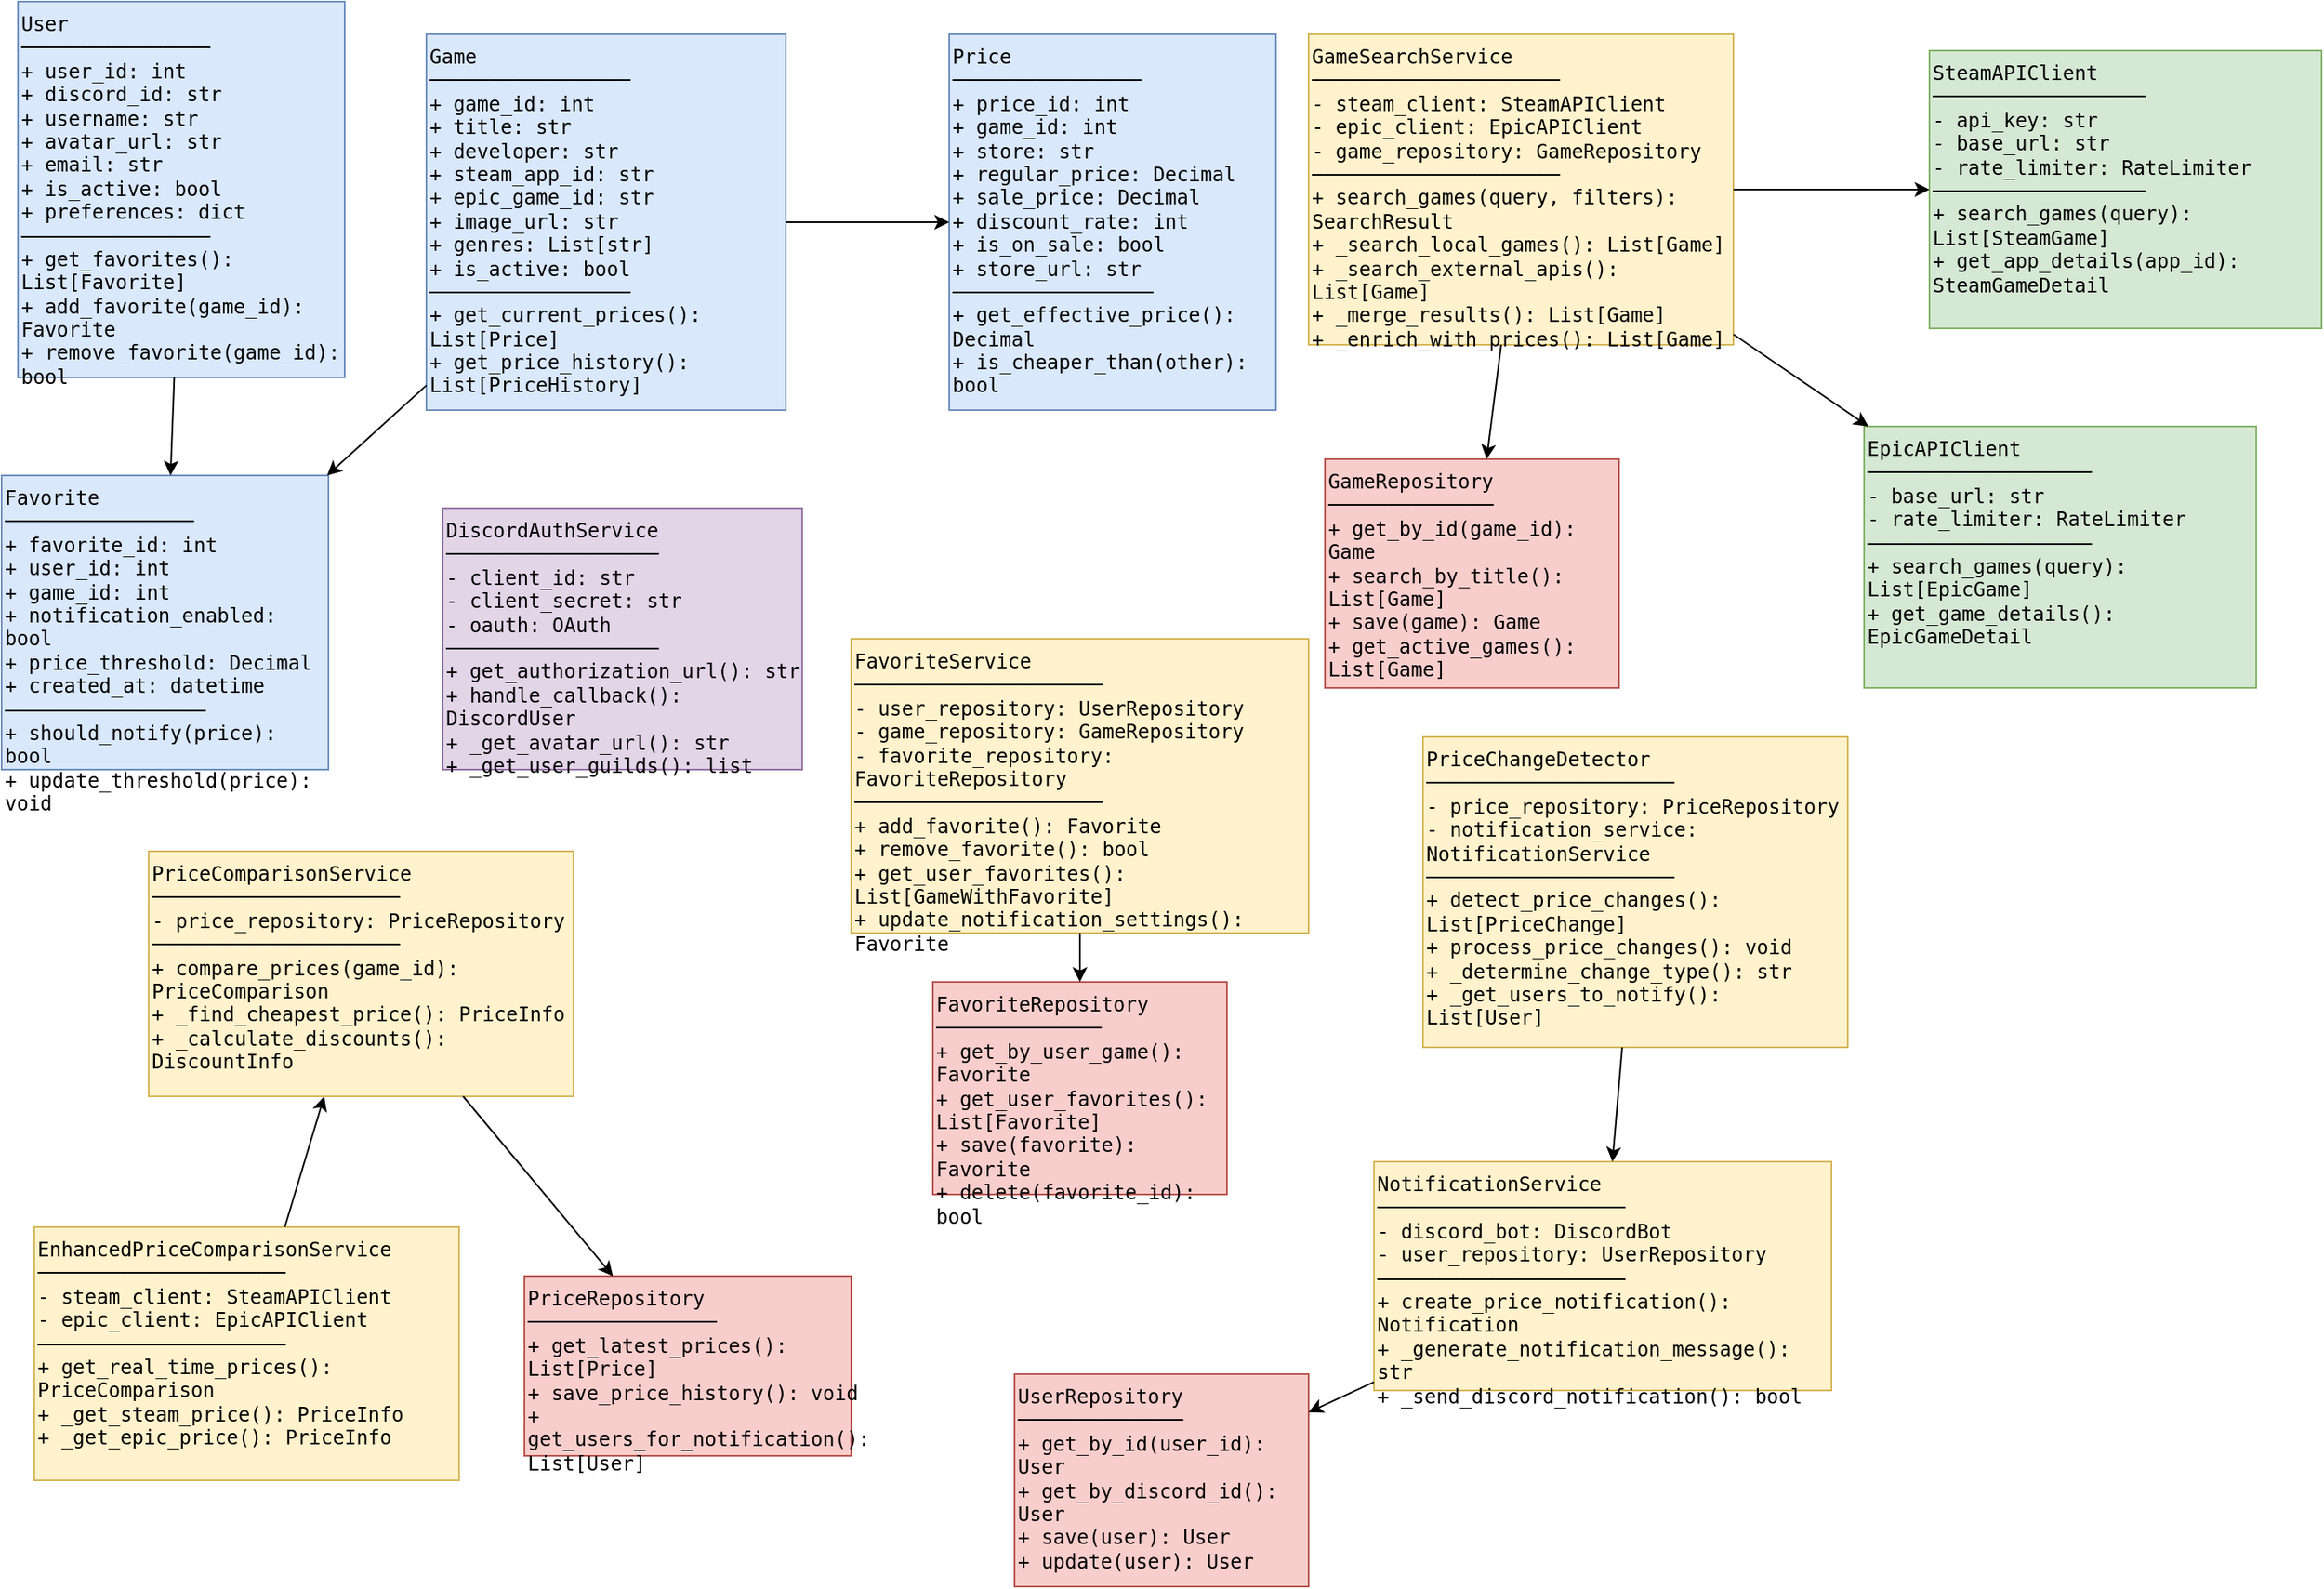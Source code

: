 <mxfile>
    <diagram name="GameBargain クラス図" id="class-diagram">
        <mxGraphModel dx="626" dy="1809" grid="1" gridSize="10" guides="1" tooltips="1" connect="1" arrows="1" fold="1" page="1" pageScale="1" pageWidth="1400" pageHeight="850" math="0" shadow="0">
            <root>
                <mxCell id="0"/>
                <mxCell id="1" parent="0"/>
                <mxCell id="user-model" value="User&lt;br&gt;────────────────&lt;br&gt;+ user_id: int&lt;br&gt;+ discord_id: str&lt;br&gt;+ username: str&lt;br&gt;+ avatar_url: str&lt;br&gt;+ email: str&lt;br&gt;+ is_active: bool&lt;br&gt;+ preferences: dict&lt;br&gt;────────────────&lt;br&gt;+ get_favorites(): List[Favorite]&lt;br&gt;+ add_favorite(game_id): Favorite&lt;br&gt;+ remove_favorite(game_id): bool" style="rounded=0;whiteSpace=wrap;html=1;fillColor=#dae8fc;strokeColor=#6c8ebf;align=left;verticalAlign=top;fontFamily=monospace;" parent="1" vertex="1">
                    <mxGeometry x="50" y="-50" width="200" height="230" as="geometry"/>
                </mxCell>
                <mxCell id="game-model" value="Game&lt;br&gt;─────────────────&lt;br&gt;+ game_id: int&lt;br&gt;+ title: str&lt;br&gt;+ developer: str&lt;br&gt;+ steam_app_id: str&lt;br&gt;+ epic_game_id: str&lt;br&gt;+ image_url: str&lt;br&gt;+ genres: List[str]&lt;br&gt;+ is_active: bool&lt;br&gt;─────────────────&lt;br&gt;+ get_current_prices(): List[Price]&lt;br&gt;+ get_price_history(): List[PriceHistory]" style="rounded=0;whiteSpace=wrap;html=1;fillColor=#dae8fc;strokeColor=#6c8ebf;align=left;verticalAlign=top;fontFamily=monospace;" parent="1" vertex="1">
                    <mxGeometry x="300" y="-30" width="220" height="230" as="geometry"/>
                </mxCell>
                <mxCell id="price-model" value="Price&lt;br&gt;────────────────&lt;br&gt;+ price_id: int&lt;br&gt;+ game_id: int&lt;br&gt;+ store: str&lt;br&gt;+ regular_price: Decimal&lt;br&gt;+ sale_price: Decimal&lt;br&gt;+ discount_rate: int&lt;br&gt;+ is_on_sale: bool&lt;br&gt;+ store_url: str&lt;br&gt;─────────────────&lt;br&gt;+ get_effective_price(): Decimal&lt;br&gt;+ is_cheaper_than(other): bool" style="rounded=0;whiteSpace=wrap;html=1;fillColor=#dae8fc;strokeColor=#6c8ebf;align=left;verticalAlign=top;fontFamily=monospace;" parent="1" vertex="1">
                    <mxGeometry x="620" y="-30" width="200" height="230" as="geometry"/>
                </mxCell>
                <mxCell id="favorite-model" value="Favorite&lt;br&gt;────────────────&lt;br&gt;+ favorite_id: int&lt;br&gt;+ user_id: int&lt;br&gt;+ game_id: int&lt;br&gt;+ notification_enabled: bool&lt;br&gt;+ price_threshold: Decimal&lt;br&gt;+ created_at: datetime&lt;br&gt;─────────────────&lt;br&gt;+ should_notify(price): bool&lt;br&gt;+ update_threshold(price): void" style="rounded=0;whiteSpace=wrap;html=1;fillColor=#dae8fc;strokeColor=#6c8ebf;align=left;verticalAlign=top;fontFamily=monospace;" parent="1" vertex="1">
                    <mxGeometry x="40" y="240" width="200" height="180" as="geometry"/>
                </mxCell>
                <mxCell id="game-search-service" value="GameSearchService&#xa;─────────────────────&#xa;- steam_client: SteamAPIClient&#xa;- epic_client: EpicAPIClient&#xa;- game_repository: GameRepository&#xa;─────────────────────&#xa;+ search_games(query, filters): SearchResult&#xa;+ _search_local_games(): List[Game]&#xa;+ _search_external_apis(): List[Game]&#xa;+ _merge_results(): List[Game]&#xa;+ _enrich_with_prices(): List[Game]" style="rounded=0;whiteSpace=wrap;html=1;fillColor=#fff2cc;strokeColor=#d6b656;align=left;verticalAlign=top;fontFamily=monospace;" parent="1" vertex="1">
                    <mxGeometry x="840" y="-30" width="260" height="190" as="geometry"/>
                </mxCell>
                <mxCell id="price-comparison-service" value="PriceComparisonService&#xa;─────────────────────&#xa;- price_repository: PriceRepository&#xa;─────────────────────&#xa;+ compare_prices(game_id): PriceComparison&#xa;+ _find_cheapest_price(): PriceInfo&#xa;+ _calculate_discounts(): DiscountInfo" style="rounded=0;whiteSpace=wrap;html=1;fillColor=#fff2cc;strokeColor=#d6b656;align=left;verticalAlign=top;fontFamily=monospace;" parent="1" vertex="1">
                    <mxGeometry x="130" y="470" width="260" height="150" as="geometry"/>
                </mxCell>
                <mxCell id="enhanced-price-service" value="EnhancedPriceComparisonService&#xa;─────────────────────&#xa;- steam_client: SteamAPIClient&#xa;- epic_client: EpicAPIClient&#xa;─────────────────────&#xa;+ get_real_time_prices(): PriceComparison&#xa;+ _get_steam_price(): PriceInfo&#xa;+ _get_epic_price(): PriceInfo" style="rounded=0;whiteSpace=wrap;html=1;fillColor=#fff2cc;strokeColor=#d6b656;align=left;verticalAlign=top;fontFamily=monospace;" parent="1" vertex="1">
                    <mxGeometry x="60" y="700" width="260" height="155" as="geometry"/>
                </mxCell>
                <mxCell id="favorite-service" value="FavoriteService&#xa;─────────────────────&#xa;- user_repository: UserRepository&#xa;- game_repository: GameRepository&#xa;- favorite_repository: FavoriteRepository&#xa;─────────────────────&#xa;+ add_favorite(): Favorite&#xa;+ remove_favorite(): bool&#xa;+ get_user_favorites(): List[GameWithFavorite]&#xa;+ update_notification_settings(): Favorite" style="rounded=0;whiteSpace=wrap;html=1;fillColor=#fff2cc;strokeColor=#d6b656;align=left;verticalAlign=top;fontFamily=monospace;" parent="1" vertex="1">
                    <mxGeometry x="560" y="340" width="280" height="180" as="geometry"/>
                </mxCell>
                <mxCell id="notification-service" value="NotificationService&#xa;─────────────────────&#xa;- discord_bot: DiscordBot&#xa;- user_repository: UserRepository&#xa;─────────────────────&#xa;+ create_price_notification(): Notification&#xa;+ _generate_notification_message(): str&#xa;+ _send_discord_notification(): bool" style="rounded=0;whiteSpace=wrap;html=1;fillColor=#fff2cc;strokeColor=#d6b656;align=left;verticalAlign=top;fontFamily=monospace;" parent="1" vertex="1">
                    <mxGeometry x="880" y="660" width="280" height="140" as="geometry"/>
                </mxCell>
                <mxCell id="steam-api-client" value="SteamAPIClient&lt;br&gt;──────────────────&lt;br&gt;- api_key: str&lt;br&gt;- base_url: str&lt;br&gt;- rate_limiter: RateLimiter&lt;br&gt;──────────────────&lt;br&gt;+ search_games(query): List[SteamGame]&lt;br&gt;+ get_app_details(app_id): SteamGameDetail" style="rounded=0;whiteSpace=wrap;html=1;fillColor=#d5e8d4;strokeColor=#82b366;align=left;verticalAlign=top;fontFamily=monospace;" parent="1" vertex="1">
                    <mxGeometry x="1220" y="-20" width="240" height="170" as="geometry"/>
                </mxCell>
                <mxCell id="epic-api-client" value="EpicAPIClient&lt;br&gt;───────────────────&lt;br&gt;- base_url: str&lt;br&gt;- rate_limiter: RateLimiter&lt;br&gt;───────────────────&lt;br&gt;+ search_games(query): List[EpicGame]&lt;br&gt;+ get_game_details(): EpicGameDetail" style="rounded=0;whiteSpace=wrap;html=1;fillColor=#d5e8d4;strokeColor=#82b366;align=left;verticalAlign=top;fontFamily=monospace;" parent="1" vertex="1">
                    <mxGeometry x="1180" y="210" width="240" height="160" as="geometry"/>
                </mxCell>
                <mxCell id="user-repository" value="UserRepository&lt;br&gt;──────────────&lt;br&gt;+ get_by_id(user_id): User&lt;br&gt;+ get_by_discord_id(): User&lt;br&gt;+ save(user): User&lt;br&gt;+ update(user): User" style="rounded=0;whiteSpace=wrap;html=1;fillColor=#f8cecc;strokeColor=#b85450;align=left;verticalAlign=top;fontFamily=monospace;" parent="1" vertex="1">
                    <mxGeometry x="660" y="790" width="180" height="130" as="geometry"/>
                </mxCell>
                <mxCell id="game-repository" value="GameRepository&lt;br&gt;──────────────&lt;br&gt;+ get_by_id(game_id): Game&lt;br&gt;+ search_by_title(): List[Game]&lt;br&gt;+ save(game): Game&lt;br&gt;+ get_active_games(): List[Game]" style="rounded=0;whiteSpace=wrap;html=1;fillColor=#f8cecc;strokeColor=#b85450;align=left;verticalAlign=top;fontFamily=monospace;" parent="1" vertex="1">
                    <mxGeometry x="850" y="230" width="180" height="140" as="geometry"/>
                </mxCell>
                <mxCell id="price-repository" value="PriceRepository&lt;br&gt;────────────────&lt;br&gt;+ get_latest_prices(): List[Price]&lt;br&gt;+ save_price_history(): void&lt;br&gt;+ get_users_for_notification(): List[User]" style="rounded=0;whiteSpace=wrap;html=1;fillColor=#f8cecc;strokeColor=#b85450;align=left;verticalAlign=top;fontFamily=monospace;" parent="1" vertex="1">
                    <mxGeometry x="360" y="730" width="200" height="110" as="geometry"/>
                </mxCell>
                <mxCell id="favorite-repository" value="FavoriteRepository&lt;br&gt;──────────────&lt;br&gt;+ get_by_user_game(): Favorite&lt;br&gt;+ get_user_favorites(): List[Favorite]&lt;br&gt;+ save(favorite): Favorite&lt;br&gt;+ delete(favorite_id): bool" style="rounded=0;whiteSpace=wrap;html=1;fillColor=#f8cecc;strokeColor=#b85450;align=left;verticalAlign=top;fontFamily=monospace;" parent="1" vertex="1">
                    <mxGeometry x="610" y="550" width="180" height="130" as="geometry"/>
                </mxCell>
                <mxCell id="discord-auth-service" value="DiscordAuthService&lt;br&gt;──────────────────&lt;br&gt;- client_id: str&lt;br&gt;- client_secret: str&lt;br&gt;- oauth: OAuth&lt;br&gt;──────────────────&lt;br&gt;+ get_authorization_url(): str&lt;br&gt;+ handle_callback(): DiscordUser&lt;br&gt;+ _get_avatar_url(): str&lt;br&gt;+ _get_user_guilds(): list" style="rounded=0;whiteSpace=wrap;html=1;fillColor=#e1d5e7;strokeColor=#9673a6;align=left;verticalAlign=top;fontFamily=monospace;" parent="1" vertex="1">
                    <mxGeometry x="310" y="260" width="220" height="160" as="geometry"/>
                </mxCell>
                <mxCell id="price-change-detector" value="PriceChangeDetector&#xa;─────────────────────&#xa;- price_repository: PriceRepository&#xa;- notification_service: NotificationService&#xa;─────────────────────&#xa;+ detect_price_changes(): List[PriceChange]&#xa;+ process_price_changes(): void&#xa;+ _determine_change_type(): str&#xa;+ _get_users_to_notify(): List[User]" style="rounded=0;whiteSpace=wrap;html=1;fillColor=#fff2cc;strokeColor=#d6b656;align=left;verticalAlign=top;fontFamily=monospace;" parent="1" vertex="1">
                    <mxGeometry x="910" y="400" width="260" height="190" as="geometry"/>
                </mxCell>
                <mxCell id="user-favorite-relation" parent="1" source="user-model" target="favorite-model" edge="1">
                    <mxGeometry relative="1" as="geometry"/>
                </mxCell>
                <mxCell id="game-price-relation" parent="1" source="game-model" target="price-model" edge="1">
                    <mxGeometry relative="1" as="geometry"/>
                </mxCell>
                <mxCell id="game-favorite-relation" parent="1" source="game-model" target="favorite-model" edge="1">
                    <mxGeometry relative="1" as="geometry"/>
                </mxCell>
                <mxCell id="search-service-steam" parent="1" source="game-search-service" target="steam-api-client" edge="1">
                    <mxGeometry relative="1" as="geometry"/>
                </mxCell>
                <mxCell id="search-service-epic" parent="1" source="game-search-service" target="epic-api-client" edge="1">
                    <mxGeometry relative="1" as="geometry"/>
                </mxCell>
                <mxCell id="enhanced-price-inheritance" parent="1" source="enhanced-price-service" target="price-comparison-service" edge="1">
                    <mxGeometry relative="1" as="geometry"/>
                </mxCell>
                <mxCell id="search-service-game-repo" parent="1" source="game-search-service" target="game-repository" edge="1">
                    <mxGeometry relative="1" as="geometry"/>
                </mxCell>
                <mxCell id="price-service-price-repo" parent="1" source="price-comparison-service" target="price-repository" edge="1">
                    <mxGeometry relative="1" as="geometry"/>
                </mxCell>
                <mxCell id="favorite-service-repos" parent="1" source="favorite-service" target="favorite-repository" edge="1">
                    <mxGeometry relative="1" as="geometry"/>
                </mxCell>
                <mxCell id="notification-user-repo" parent="1" source="notification-service" target="user-repository" edge="1">
                    <mxGeometry relative="1" as="geometry"/>
                </mxCell>
                <mxCell id="detector-notification" parent="1" source="price-change-detector" target="notification-service" edge="1">
                    <mxGeometry relative="1" as="geometry"/>
                </mxCell>
            </root>
        </mxGraphModel>
    </diagram>
</mxfile>